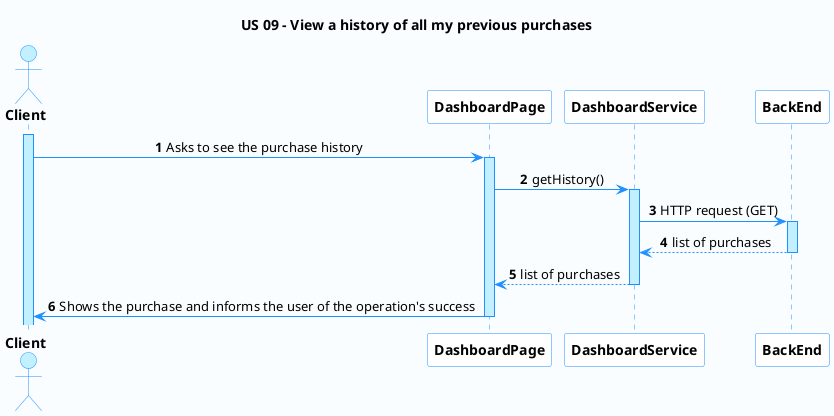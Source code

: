 @startuml

'-Style----------------------------------------------------------------------------------------------------------------

autonumber

skinparam DefaultTextAlignment center

skinparam BackgroundColor #fafdff

skinparam participant {
    BackgroundColor AWS_BG_COLOR
    BorderColor AWS_BORDER_COLOR
}

skinparam sequence {
    LifeLineBorderColor DodgerBlue
    LifeLineBackgroundColor APPLICATION

    ActorBackgroundColor APPLICATION
    ActorBorderColor DodgerBlue

    BackgroundColor #FFFFFF
    ArrowColor DodgerBlue
    BorderColor DodgerBlue
    ParticipantBorderColor DodgerBlue

    GroupBorderColor #082642
    GroupBackgroundColor APPLICATION
}


'-Title----------------------------------------------------------------------------------------------------------------

title US 09 - View a history of all my previous purchases

'-Actors/Participants--------------------------------------------------------------------------------------------------


actor "<b>Client" as A
participant "<b>DashboardPage" as CR
participant "<b>DashboardService" as CC
participant "<b>BackEnd" as BE



'-Associations---------------------------------------------------------------------------------------------------------

activate A

A -> CR: Asks to see the purchase history
activate CR



CR -> CC: getHistory()
activate CC

CC -> BE: HTTP request (GET)
activate BE
BE --> CC : list of purchases
deactivate BE



CC-->CR : list of purchases
deactivate CC
CR -> A: Shows the purchase and informs the user of the operation's success
deactivate CR
'----------------------------------------------------------------------------------------------------------------------

@enduml